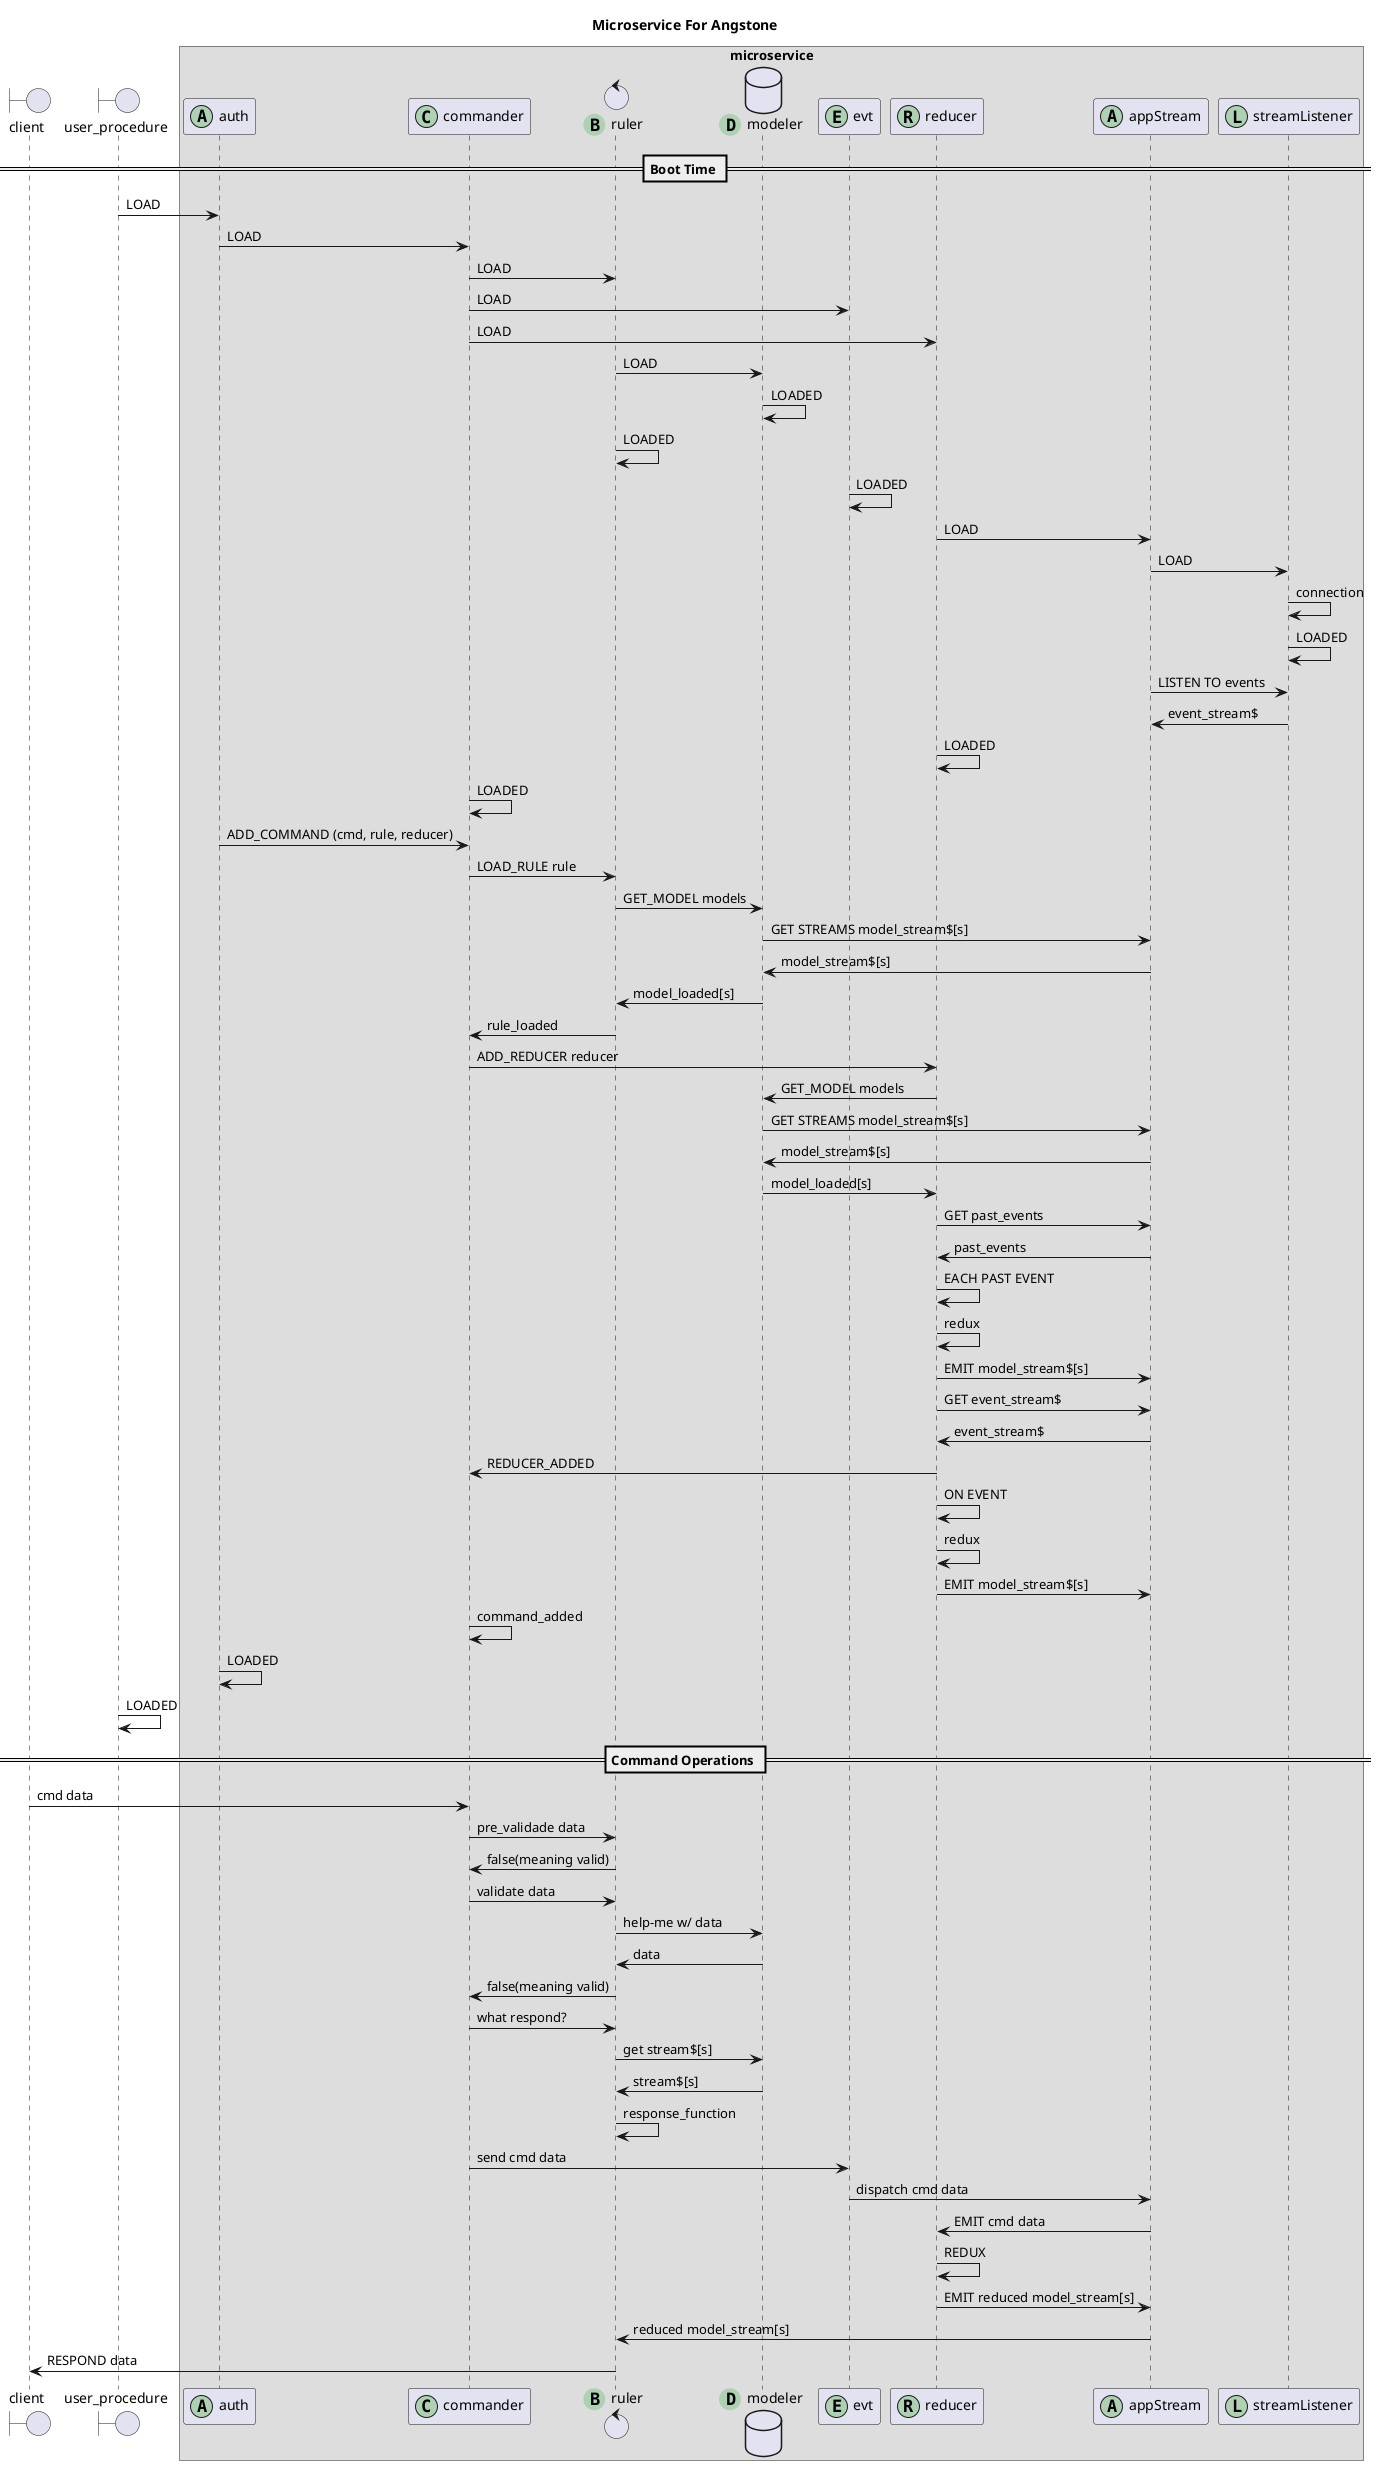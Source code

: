 @startuml
title Microservice For Angstone
boundary client
boundary user_procedure
box "microservice"
participant auth << (A,#ADD1B2) >>
participant commander << (C,#ADD1B2) >>
control ruler << (B,#ADD1B2) >>
database modeler << (D,#ADD1B2) >>
participant evt << (E,#ADD1B2) >>
participant reducer << (R,#ADD1B2) >>
participant appStream << (A,#ADD1B2) >>
participant streamListener << (L,#ADD1B2) >>
end box
== Boot Time ==

user_procedure -> auth : LOAD
auth -> commander : LOAD
commander -> ruler : LOAD
commander -> evt : LOAD
commander -> reducer : LOAD

ruler -> modeler : LOAD
modeler -> modeler : LOADED
ruler -> ruler : LOADED

evt -> evt : LOADED

reducer -> appStream : LOAD
appStream -> streamListener : LOAD

streamListener -> streamListener : connection
streamListener -> streamListener : LOADED

appStream -> streamListener : LISTEN TO events
streamListener -> appStream : event_stream$

reducer -> reducer : LOADED

commander -> commander : LOADED

auth -> commander : ADD_COMMAND (cmd, rule, reducer)
commander -> ruler : LOAD_RULE rule

ruler -> modeler : GET_MODEL models
modeler -> appStream : GET STREAMS model_stream$[s]
appStream -> modeler : model_stream$[s]
modeler -> ruler : model_loaded[s]

ruler -> commander : rule_loaded

commander -> reducer : ADD_REDUCER reducer

reducer -> modeler : GET_MODEL models
modeler -> appStream : GET STREAMS model_stream$[s]
appStream -> modeler : model_stream$[s]
modeler -> reducer : model_loaded[s]

reducer -> appStream : GET past_events
appStream -> reducer : past_events

reducer -> reducer : EACH PAST EVENT
reducer -> reducer : redux
reducer -> appStream : EMIT model_stream$[s]

reducer -> appStream : GET event_stream$
appStream -> reducer : event_stream$
reducer -> commander : REDUCER_ADDED

reducer -> reducer : ON EVENT
reducer -> reducer : redux
reducer -> appStream : EMIT model_stream$[s]

commander -> commander : command_added

auth -> auth : LOADED
user_procedure -> user_procedure : LOADED

== Command Operations ==
client -> commander : cmd data
commander -> ruler : pre_validade data
ruler -> commander : false(meaning valid)
commander -> ruler : validate data
ruler -> modeler : help-me w/ data
modeler -> ruler : data
ruler -> commander : false(meaning valid)
commander -> ruler : what respond?
ruler -> modeler : get stream$[s]
modeler -> ruler : stream$[s]
ruler -> ruler : response_function
commander -> evt : send cmd data
evt -> appStream : dispatch cmd data
appStream -> reducer : EMIT cmd data
reducer -> reducer : REDUX
reducer -> appStream : EMIT reduced model_stream[s]
appStream -> ruler : reduced model_stream[s]
ruler -> client : RESPOND data
@enduml
